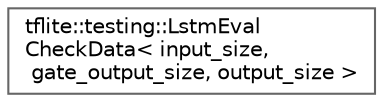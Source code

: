 digraph "Graphical Class Hierarchy"
{
 // LATEX_PDF_SIZE
  bgcolor="transparent";
  edge [fontname=Helvetica,fontsize=10,labelfontname=Helvetica,labelfontsize=10];
  node [fontname=Helvetica,fontsize=10,shape=box,height=0.2,width=0.4];
  rankdir="LR";
  Node0 [id="Node000000",label="tflite::testing::LstmEval\lCheckData\< input_size,\l gate_output_size, output_size \>",height=0.2,width=0.4,color="grey40", fillcolor="white", style="filled",URL="$structtflite_1_1testing_1_1_lstm_eval_check_data.html",tooltip=" "];
}
